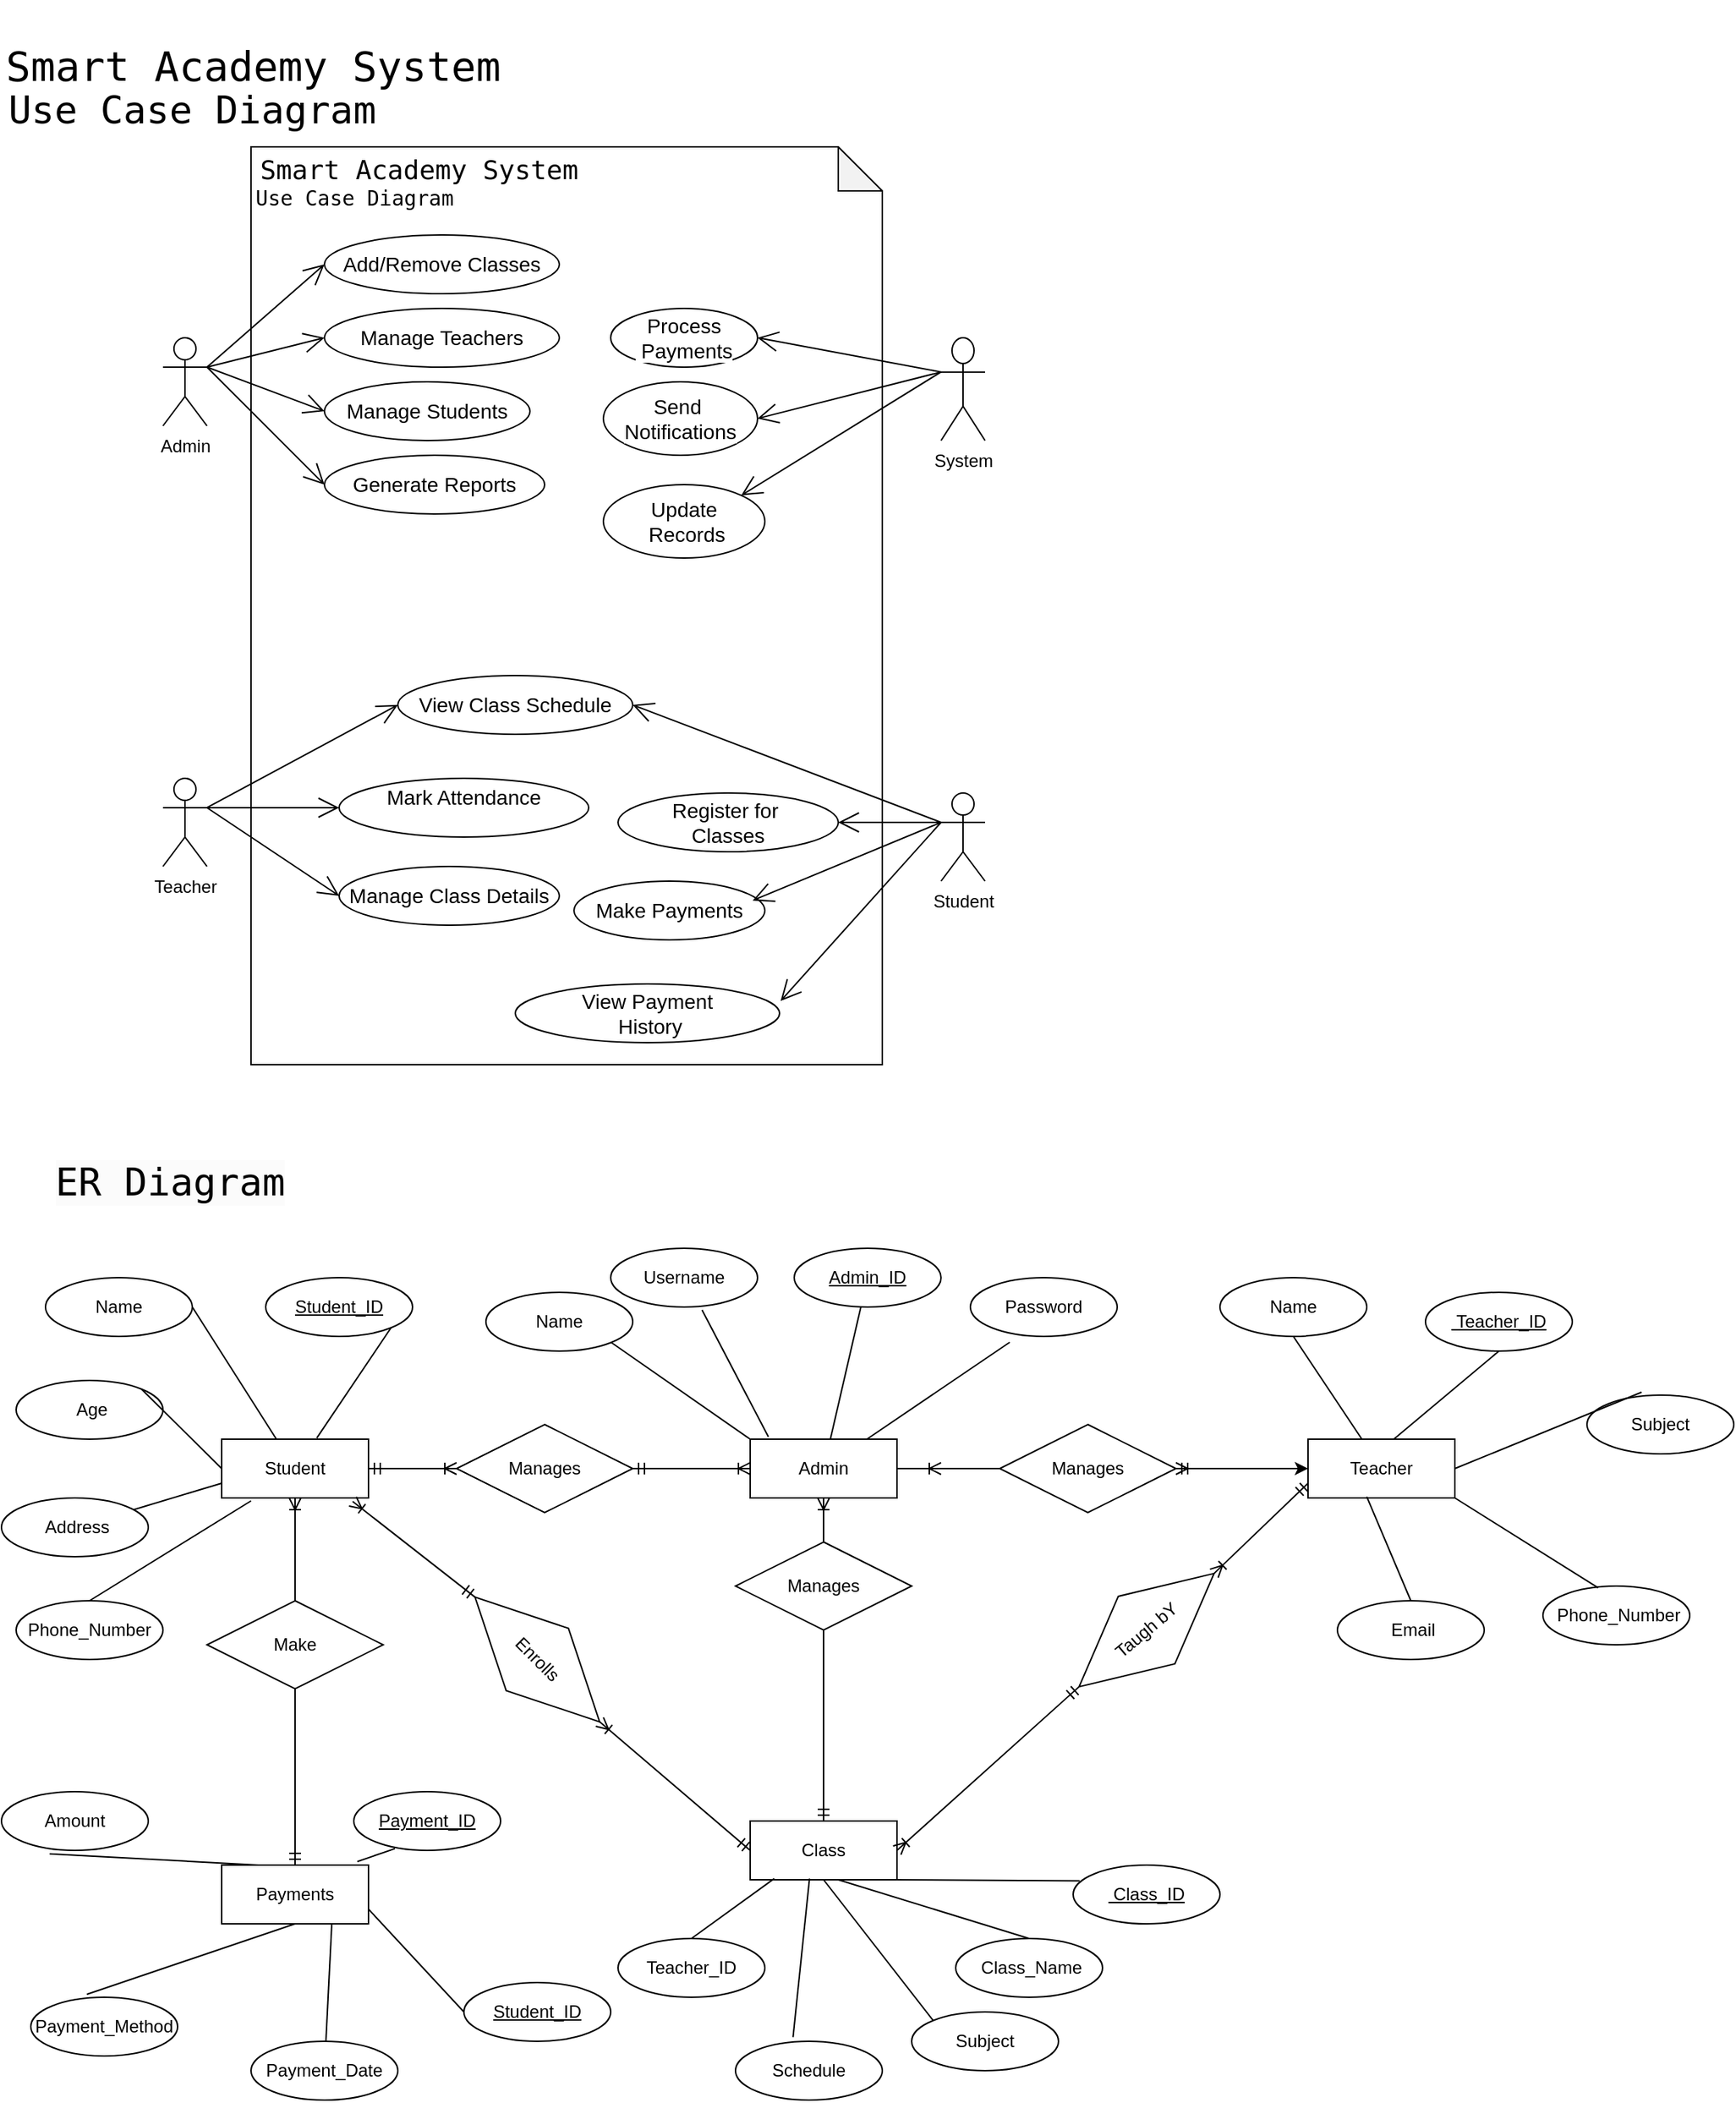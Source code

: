 <mxfile version="24.6.4" type="device">
  <diagram name="Page-1" id="URxrtWIPA9O_A49K44DJ">
    <mxGraphModel dx="1615" dy="2068" grid="1" gridSize="10" guides="1" tooltips="1" connect="1" arrows="1" fold="1" page="1" pageScale="1" pageWidth="850" pageHeight="1100" math="0" shadow="0">
      <root>
        <mxCell id="0" />
        <mxCell id="1" parent="0" />
        <mxCell id="Rw3OwPzCOUPklT5W8J6p-1" value="" style="shape=note;whiteSpace=wrap;html=1;backgroundOutline=1;darkOpacity=0.05;" vertex="1" parent="1">
          <mxGeometry x="180" width="430" height="625" as="geometry" />
        </mxCell>
        <mxCell id="Rw3OwPzCOUPklT5W8J6p-2" value="Admin" style="shape=umlActor;verticalLabelPosition=bottom;verticalAlign=top;html=1;outlineConnect=0;" vertex="1" parent="1">
          <mxGeometry x="120" y="130" width="30" height="60" as="geometry" />
        </mxCell>
        <mxCell id="Rw3OwPzCOUPklT5W8J6p-3" value="Teacher" style="shape=umlActor;verticalLabelPosition=bottom;verticalAlign=top;html=1;outlineConnect=0;" vertex="1" parent="1">
          <mxGeometry x="120" y="430" width="30" height="60" as="geometry" />
        </mxCell>
        <mxCell id="Rw3OwPzCOUPklT5W8J6p-4" value="System" style="shape=umlActor;verticalLabelPosition=bottom;verticalAlign=top;html=1;outlineConnect=0;" vertex="1" parent="1">
          <mxGeometry x="650" y="130" width="30" height="70" as="geometry" />
        </mxCell>
        <mxCell id="Rw3OwPzCOUPklT5W8J6p-5" value="Student" style="shape=umlActor;verticalLabelPosition=bottom;verticalAlign=top;html=1;outlineConnect=0;" vertex="1" parent="1">
          <mxGeometry x="650" y="440" width="30" height="60" as="geometry" />
        </mxCell>
        <mxCell id="Rw3OwPzCOUPklT5W8J6p-12" value="&lt;span style=&quot;font-family: sans-serif; font-size: 14px; text-align: start; text-wrap: nowrap; background-color: rgb(255, 255, 255);&quot;&gt;Add/Remove Classes&lt;/span&gt;" style="ellipse;whiteSpace=wrap;html=1;align=center;" vertex="1" parent="1">
          <mxGeometry x="230" y="60" width="160" height="40" as="geometry" />
        </mxCell>
        <mxCell id="Rw3OwPzCOUPklT5W8J6p-13" value="&lt;span style=&quot;font-family: sans-serif; font-size: 14px; text-align: start; text-wrap: nowrap; background-color: rgb(255, 255, 255);&quot;&gt;Manage Teachers&lt;/span&gt;" style="ellipse;whiteSpace=wrap;html=1;align=center;" vertex="1" parent="1">
          <mxGeometry x="230" y="110" width="160" height="40" as="geometry" />
        </mxCell>
        <mxCell id="Rw3OwPzCOUPklT5W8J6p-14" value="&lt;span style=&quot;font-family: sans-serif; font-size: 14px; text-align: start; text-wrap: nowrap; background-color: rgb(255, 255, 255);&quot;&gt;Manage Students&lt;/span&gt;" style="ellipse;whiteSpace=wrap;html=1;align=center;" vertex="1" parent="1">
          <mxGeometry x="230" y="160" width="140" height="40" as="geometry" />
        </mxCell>
        <mxCell id="Rw3OwPzCOUPklT5W8J6p-15" value="&lt;span style=&quot;font-family: sans-serif; font-size: 14px; text-align: start; text-wrap: nowrap; background-color: rgb(255, 255, 255);&quot;&gt;Generate Reports&lt;/span&gt;" style="ellipse;whiteSpace=wrap;html=1;align=center;" vertex="1" parent="1">
          <mxGeometry x="230" y="210" width="150" height="40" as="geometry" />
        </mxCell>
        <mxCell id="Rw3OwPzCOUPklT5W8J6p-16" value="&lt;span style=&quot;font-family: sans-serif; font-size: 14px; text-align: start; text-wrap: nowrap; background-color: rgb(255, 255, 255);&quot;&gt;View Class Schedule&lt;/span&gt;" style="ellipse;whiteSpace=wrap;html=1;align=center;" vertex="1" parent="1">
          <mxGeometry x="280" y="360" width="160" height="40" as="geometry" />
        </mxCell>
        <mxCell id="Rw3OwPzCOUPklT5W8J6p-17" value="&lt;span style=&quot;font-family: sans-serif; font-size: 14px; text-align: start; text-wrap: nowrap; background-color: rgb(255, 255, 255);&quot;&gt;Make Payments&lt;/span&gt;" style="ellipse;whiteSpace=wrap;html=1;align=center;" vertex="1" parent="1">
          <mxGeometry x="400" y="500" width="130" height="40" as="geometry" />
        </mxCell>
        <mxCell id="Rw3OwPzCOUPklT5W8J6p-19" value="&#xa;&lt;span style=&quot;color: rgb(0, 0, 0); font-family: sans-serif; font-size: 14px; font-style: normal; font-variant-ligatures: normal; font-variant-caps: normal; font-weight: 400; letter-spacing: normal; orphans: 2; text-align: start; text-indent: 0px; text-transform: none; widows: 2; word-spacing: 0px; -webkit-text-stroke-width: 0px; white-space: nowrap; background-color: rgb(255, 255, 255); text-decoration-thickness: initial; text-decoration-style: initial; text-decoration-color: initial; display: inline !important; float: none;&quot;&gt;Mark Attendance&lt;/span&gt;&#xa;&#xa;" style="ellipse;whiteSpace=wrap;html=1;align=center;" vertex="1" parent="1">
          <mxGeometry x="240" y="430" width="170" height="40" as="geometry" />
        </mxCell>
        <mxCell id="Rw3OwPzCOUPklT5W8J6p-20" value="&lt;br&gt;&lt;span style=&quot;color: rgb(0, 0, 0); font-family: sans-serif; font-size: 14px; font-style: normal; font-variant-ligatures: normal; font-variant-caps: normal; font-weight: 400; letter-spacing: normal; orphans: 2; text-align: start; text-indent: 0px; text-transform: none; widows: 2; word-spacing: 0px; -webkit-text-stroke-width: 0px; white-space: nowrap; background-color: rgb(255, 255, 255); text-decoration-thickness: initial; text-decoration-style: initial; text-decoration-color: initial; display: inline !important; float: none;&quot;&gt;Register for&amp;nbsp;&lt;/span&gt;&lt;div&gt;&lt;span style=&quot;color: rgb(0, 0, 0); font-family: sans-serif; font-size: 14px; font-style: normal; font-variant-ligatures: normal; font-variant-caps: normal; font-weight: 400; letter-spacing: normal; orphans: 2; text-align: start; text-indent: 0px; text-transform: none; widows: 2; word-spacing: 0px; -webkit-text-stroke-width: 0px; white-space: nowrap; background-color: rgb(255, 255, 255); text-decoration-thickness: initial; text-decoration-style: initial; text-decoration-color: initial; display: inline !important; float: none;&quot;&gt;Classes&lt;/span&gt;&lt;br&gt;&lt;br&gt;&lt;/div&gt;" style="ellipse;whiteSpace=wrap;html=1;align=center;" vertex="1" parent="1">
          <mxGeometry x="430" y="440" width="150" height="40" as="geometry" />
        </mxCell>
        <mxCell id="Rw3OwPzCOUPklT5W8J6p-21" value="&lt;span style=&quot;font-family: sans-serif; font-size: 14px; text-align: start; text-wrap: nowrap; background-color: rgb(255, 255, 255);&quot;&gt;View Payment&lt;/span&gt;&lt;div&gt;&lt;span style=&quot;font-family: sans-serif; font-size: 14px; text-align: start; text-wrap: nowrap; background-color: rgb(255, 255, 255);&quot;&gt;&amp;nbsp;History&lt;/span&gt;&lt;/div&gt;" style="ellipse;whiteSpace=wrap;html=1;align=center;" vertex="1" parent="1">
          <mxGeometry x="360" y="570" width="180" height="40" as="geometry" />
        </mxCell>
        <mxCell id="Rw3OwPzCOUPklT5W8J6p-22" value="&lt;span style=&quot;font-family: sans-serif; font-size: 14px; text-align: start; text-wrap: nowrap; background-color: rgb(255, 255, 255);&quot;&gt;Process&lt;/span&gt;&lt;div&gt;&lt;span style=&quot;font-family: sans-serif; font-size: 14px; text-align: start; text-wrap: nowrap; background-color: rgb(255, 255, 255);&quot;&gt;&amp;nbsp;Payments&lt;/span&gt;&lt;/div&gt;" style="ellipse;whiteSpace=wrap;html=1;align=center;" vertex="1" parent="1">
          <mxGeometry x="425" y="110" width="100" height="40" as="geometry" />
        </mxCell>
        <mxCell id="Rw3OwPzCOUPklT5W8J6p-23" value="&lt;span style=&quot;font-family: sans-serif; font-size: 14px; text-align: start; text-wrap: nowrap; background-color: rgb(255, 255, 255);&quot;&gt;Send&amp;nbsp;&lt;/span&gt;&lt;div&gt;&lt;span style=&quot;font-family: sans-serif; font-size: 14px; text-align: start; text-wrap: nowrap; background-color: rgb(255, 255, 255);&quot;&gt;Notifications&lt;/span&gt;&lt;/div&gt;" style="ellipse;whiteSpace=wrap;html=1;align=center;" vertex="1" parent="1">
          <mxGeometry x="420" y="160" width="105" height="50" as="geometry" />
        </mxCell>
        <mxCell id="Rw3OwPzCOUPklT5W8J6p-24" value="&lt;span style=&quot;font-family: sans-serif; font-size: 14px; text-align: start; text-wrap: nowrap; background-color: rgb(255, 255, 255);&quot;&gt;Update&lt;/span&gt;&lt;div&gt;&lt;span style=&quot;font-family: sans-serif; font-size: 14px; text-align: start; text-wrap: nowrap; background-color: rgb(255, 255, 255);&quot;&gt;&amp;nbsp;Records&lt;/span&gt;&lt;/div&gt;" style="ellipse;whiteSpace=wrap;html=1;align=center;" vertex="1" parent="1">
          <mxGeometry x="420" y="230" width="110" height="50" as="geometry" />
        </mxCell>
        <mxCell id="Rw3OwPzCOUPklT5W8J6p-26" value="" style="endArrow=open;endFill=1;endSize=12;html=1;rounded=0;exitX=1;exitY=0.333;exitDx=0;exitDy=0;exitPerimeter=0;entryX=0;entryY=0.5;entryDx=0;entryDy=0;" edge="1" parent="1" source="Rw3OwPzCOUPklT5W8J6p-3" target="Rw3OwPzCOUPklT5W8J6p-16">
          <mxGeometry width="160" relative="1" as="geometry">
            <mxPoint x="340" y="330" as="sourcePoint" />
            <mxPoint x="500" y="330" as="targetPoint" />
          </mxGeometry>
        </mxCell>
        <mxCell id="Rw3OwPzCOUPklT5W8J6p-27" value="" style="endArrow=open;endFill=1;endSize=12;html=1;rounded=0;entryX=0;entryY=0.5;entryDx=0;entryDy=0;" edge="1" parent="1" target="Rw3OwPzCOUPklT5W8J6p-19">
          <mxGeometry width="160" relative="1" as="geometry">
            <mxPoint x="150" y="450" as="sourcePoint" />
            <mxPoint x="500" y="330" as="targetPoint" />
          </mxGeometry>
        </mxCell>
        <mxCell id="Rw3OwPzCOUPklT5W8J6p-28" value="" style="endArrow=open;endFill=1;endSize=12;html=1;rounded=0;entryX=0;entryY=0.5;entryDx=0;entryDy=0;" edge="1" parent="1" target="Rw3OwPzCOUPklT5W8J6p-41">
          <mxGeometry width="160" relative="1" as="geometry">
            <mxPoint x="150" y="450" as="sourcePoint" />
            <mxPoint x="252.772" y="488.982" as="targetPoint" />
          </mxGeometry>
        </mxCell>
        <mxCell id="Rw3OwPzCOUPklT5W8J6p-29" value="" style="endArrow=open;endFill=1;endSize=12;html=1;rounded=0;exitX=0;exitY=0.333;exitDx=0;exitDy=0;exitPerimeter=0;entryX=1;entryY=0.5;entryDx=0;entryDy=0;" edge="1" parent="1" source="Rw3OwPzCOUPklT5W8J6p-5" target="Rw3OwPzCOUPklT5W8J6p-16">
          <mxGeometry width="160" relative="1" as="geometry">
            <mxPoint x="340" y="330" as="sourcePoint" />
            <mxPoint x="500" y="330" as="targetPoint" />
          </mxGeometry>
        </mxCell>
        <mxCell id="Rw3OwPzCOUPklT5W8J6p-30" value="" style="endArrow=open;endFill=1;endSize=12;html=1;rounded=0;exitX=0;exitY=0.333;exitDx=0;exitDy=0;exitPerimeter=0;entryX=1;entryY=0.5;entryDx=0;entryDy=0;" edge="1" parent="1" source="Rw3OwPzCOUPklT5W8J6p-5" target="Rw3OwPzCOUPklT5W8J6p-20">
          <mxGeometry width="160" relative="1" as="geometry">
            <mxPoint x="340" y="330" as="sourcePoint" />
            <mxPoint x="500" y="330" as="targetPoint" />
          </mxGeometry>
        </mxCell>
        <mxCell id="Rw3OwPzCOUPklT5W8J6p-32" value="" style="endArrow=open;endFill=1;endSize=12;html=1;rounded=0;entryX=1.004;entryY=0.29;entryDx=0;entryDy=0;entryPerimeter=0;" edge="1" parent="1" target="Rw3OwPzCOUPklT5W8J6p-21">
          <mxGeometry width="160" relative="1" as="geometry">
            <mxPoint x="650" y="460" as="sourcePoint" />
            <mxPoint x="500" y="330" as="targetPoint" />
          </mxGeometry>
        </mxCell>
        <mxCell id="Rw3OwPzCOUPklT5W8J6p-33" value="" style="endArrow=open;endFill=1;endSize=12;html=1;rounded=0;entryX=0.936;entryY=0.33;entryDx=0;entryDy=0;entryPerimeter=0;" edge="1" parent="1" target="Rw3OwPzCOUPklT5W8J6p-17">
          <mxGeometry width="160" relative="1" as="geometry">
            <mxPoint x="650" y="460" as="sourcePoint" />
            <mxPoint x="500" y="330" as="targetPoint" />
          </mxGeometry>
        </mxCell>
        <mxCell id="Rw3OwPzCOUPklT5W8J6p-34" value="" style="endArrow=open;endFill=1;endSize=12;html=1;rounded=0;exitX=0;exitY=0.333;exitDx=0;exitDy=0;exitPerimeter=0;entryX=1;entryY=0.5;entryDx=0;entryDy=0;" edge="1" parent="1" source="Rw3OwPzCOUPklT5W8J6p-4" target="Rw3OwPzCOUPklT5W8J6p-22">
          <mxGeometry width="160" relative="1" as="geometry">
            <mxPoint x="340" y="330" as="sourcePoint" />
            <mxPoint x="500" y="330" as="targetPoint" />
          </mxGeometry>
        </mxCell>
        <mxCell id="Rw3OwPzCOUPklT5W8J6p-35" value="" style="endArrow=open;endFill=1;endSize=12;html=1;rounded=0;entryX=1;entryY=0.5;entryDx=0;entryDy=0;exitX=0;exitY=0.333;exitDx=0;exitDy=0;exitPerimeter=0;" edge="1" parent="1" source="Rw3OwPzCOUPklT5W8J6p-4" target="Rw3OwPzCOUPklT5W8J6p-23">
          <mxGeometry width="160" relative="1" as="geometry">
            <mxPoint x="640" y="160" as="sourcePoint" />
            <mxPoint x="535" y="140" as="targetPoint" />
          </mxGeometry>
        </mxCell>
        <mxCell id="Rw3OwPzCOUPklT5W8J6p-36" value="" style="endArrow=open;endFill=1;endSize=12;html=1;rounded=0;entryX=1;entryY=0;entryDx=0;entryDy=0;exitX=0;exitY=0.333;exitDx=0;exitDy=0;exitPerimeter=0;" edge="1" parent="1" source="Rw3OwPzCOUPklT5W8J6p-4" target="Rw3OwPzCOUPklT5W8J6p-24">
          <mxGeometry width="160" relative="1" as="geometry">
            <mxPoint x="650" y="150" as="sourcePoint" />
            <mxPoint x="545" y="150" as="targetPoint" />
          </mxGeometry>
        </mxCell>
        <mxCell id="Rw3OwPzCOUPklT5W8J6p-37" value="" style="endArrow=open;endFill=1;endSize=12;html=1;rounded=0;entryX=0;entryY=0.5;entryDx=0;entryDy=0;exitX=1;exitY=0.333;exitDx=0;exitDy=0;exitPerimeter=0;" edge="1" parent="1" source="Rw3OwPzCOUPklT5W8J6p-2" target="Rw3OwPzCOUPklT5W8J6p-12">
          <mxGeometry width="160" relative="1" as="geometry">
            <mxPoint x="340" y="330" as="sourcePoint" />
            <mxPoint x="500" y="330" as="targetPoint" />
          </mxGeometry>
        </mxCell>
        <mxCell id="Rw3OwPzCOUPklT5W8J6p-38" value="" style="endArrow=open;endFill=1;endSize=12;html=1;rounded=0;exitX=1;exitY=0.333;exitDx=0;exitDy=0;exitPerimeter=0;entryX=0;entryY=0.5;entryDx=0;entryDy=0;" edge="1" parent="1" source="Rw3OwPzCOUPklT5W8J6p-2" target="Rw3OwPzCOUPklT5W8J6p-13">
          <mxGeometry width="160" relative="1" as="geometry">
            <mxPoint x="340" y="330" as="sourcePoint" />
            <mxPoint x="500" y="330" as="targetPoint" />
          </mxGeometry>
        </mxCell>
        <mxCell id="Rw3OwPzCOUPklT5W8J6p-39" value="" style="endArrow=open;endFill=1;endSize=12;html=1;rounded=0;exitX=1;exitY=0.333;exitDx=0;exitDy=0;exitPerimeter=0;entryX=0;entryY=0.5;entryDx=0;entryDy=0;" edge="1" parent="1" source="Rw3OwPzCOUPklT5W8J6p-2" target="Rw3OwPzCOUPklT5W8J6p-14">
          <mxGeometry width="160" relative="1" as="geometry">
            <mxPoint x="340" y="330" as="sourcePoint" />
            <mxPoint x="500" y="330" as="targetPoint" />
          </mxGeometry>
        </mxCell>
        <mxCell id="Rw3OwPzCOUPklT5W8J6p-40" value="" style="endArrow=open;endFill=1;endSize=12;html=1;rounded=0;entryX=0;entryY=0.5;entryDx=0;entryDy=0;" edge="1" parent="1" target="Rw3OwPzCOUPklT5W8J6p-15">
          <mxGeometry width="160" relative="1" as="geometry">
            <mxPoint x="150" y="150" as="sourcePoint" />
            <mxPoint x="500" y="330" as="targetPoint" />
          </mxGeometry>
        </mxCell>
        <mxCell id="Rw3OwPzCOUPklT5W8J6p-41" value="&lt;span style=&quot;font-family: sans-serif; font-size: 14px; text-align: start; text-wrap: nowrap; background-color: rgb(255, 255, 255);&quot;&gt;Manage Class Details&lt;/span&gt;" style="ellipse;whiteSpace=wrap;html=1;align=center;" vertex="1" parent="1">
          <mxGeometry x="240" y="490" width="150" height="40" as="geometry" />
        </mxCell>
        <mxCell id="Rw3OwPzCOUPklT5W8J6p-42" value="&lt;pre style=&quot;text-align: justify;&quot;&gt;&lt;font style=&quot;font-size: 14px;&quot;&gt;Use Case Diagram&lt;/font&gt;&lt;/pre&gt;" style="text;html=1;align=right;verticalAlign=middle;whiteSpace=wrap;rounded=0;" vertex="1" parent="1">
          <mxGeometry x="260" y="20" width="60" height="30" as="geometry" />
        </mxCell>
        <mxCell id="Rw3OwPzCOUPklT5W8J6p-43" value="&lt;pre style=&quot;font-size: 18px;&quot;&gt;Smart Academy System &lt;/pre&gt;" style="text;html=1;align=center;verticalAlign=middle;whiteSpace=wrap;rounded=0;" vertex="1" parent="1">
          <mxGeometry x="270" width="60" height="30" as="geometry" />
        </mxCell>
        <mxCell id="Rw3OwPzCOUPklT5W8J6p-46" value="&lt;pre style=&quot;font-size: 28px;&quot;&gt;Smart Academy System &lt;/pre&gt;" style="text;html=1;align=center;verticalAlign=middle;whiteSpace=wrap;rounded=0;" vertex="1" parent="1">
          <mxGeometry x="160" y="-70" width="60" height="30" as="geometry" />
        </mxCell>
        <mxCell id="Rw3OwPzCOUPklT5W8J6p-47" value="&lt;pre style=&quot;text-align: justify;&quot;&gt;&lt;font style=&quot;font-size: 26px;&quot;&gt;Use Case Diagram&lt;/font&gt;&lt;/pre&gt;" style="text;html=1;align=center;verticalAlign=middle;whiteSpace=wrap;rounded=0;" vertex="1" parent="1">
          <mxGeometry x="10" y="-40" width="260" height="30" as="geometry" />
        </mxCell>
        <mxCell id="Rw3OwPzCOUPklT5W8J6p-48" value="&lt;br&gt;&lt;pre style=&quot;forced-color-adjust: none; color: rgb(0, 0, 0); font-size: 12px; font-style: normal; font-variant-ligatures: normal; font-variant-caps: normal; font-weight: 400; letter-spacing: normal; orphans: 2; text-indent: 0px; text-transform: none; widows: 2; word-spacing: 0px; -webkit-text-stroke-width: 0px; background-color: rgb(251, 251, 251); text-decoration-thickness: initial; text-decoration-style: initial; text-decoration-color: initial; text-align: justify;&quot;&gt;&lt;font style=&quot;forced-color-adjust: none; font-size: 26px;&quot;&gt;ER Diagram&lt;/font&gt;&lt;/pre&gt;&lt;div&gt;&lt;br/&gt;&lt;/div&gt;" style="text;html=1;align=center;verticalAlign=middle;whiteSpace=wrap;rounded=0;" vertex="1" parent="1">
          <mxGeometry x="10" y="690" width="230" height="30" as="geometry" />
        </mxCell>
        <mxCell id="Rw3OwPzCOUPklT5W8J6p-50" value="&lt;span style=&quot;text-wrap: nowrap;&quot;&gt;Admin&lt;/span&gt;" style="whiteSpace=wrap;html=1;align=center;" vertex="1" parent="1">
          <mxGeometry x="520" y="880" width="100" height="40" as="geometry" />
        </mxCell>
        <mxCell id="Rw3OwPzCOUPklT5W8J6p-51" value="&lt;span style=&quot;text-wrap: nowrap;&quot;&gt;Student&lt;/span&gt;" style="whiteSpace=wrap;html=1;align=center;" vertex="1" parent="1">
          <mxGeometry x="160" y="880" width="100" height="40" as="geometry" />
        </mxCell>
        <mxCell id="Rw3OwPzCOUPklT5W8J6p-52" value="&lt;span style=&quot;text-wrap: nowrap;&quot;&gt;Teacher&lt;/span&gt;" style="whiteSpace=wrap;html=1;align=center;" vertex="1" parent="1">
          <mxGeometry x="900" y="880" width="100" height="40" as="geometry" />
        </mxCell>
        <mxCell id="Rw3OwPzCOUPklT5W8J6p-53" value="Class" style="whiteSpace=wrap;html=1;align=center;" vertex="1" parent="1">
          <mxGeometry x="520" y="1140" width="100" height="40" as="geometry" />
        </mxCell>
        <mxCell id="Rw3OwPzCOUPklT5W8J6p-57" value="&lt;span style=&quot;text-wrap: nowrap;&quot;&gt;Payments&lt;/span&gt;" style="whiteSpace=wrap;html=1;align=center;" vertex="1" parent="1">
          <mxGeometry x="160" y="1170" width="100" height="40" as="geometry" />
        </mxCell>
        <mxCell id="Rw3OwPzCOUPklT5W8J6p-58" value="&amp;nbsp;Teacher_ID" style="ellipse;whiteSpace=wrap;html=1;align=center;fontStyle=4;" vertex="1" parent="1">
          <mxGeometry x="980" y="780" width="100" height="40" as="geometry" />
        </mxCell>
        <mxCell id="Rw3OwPzCOUPklT5W8J6p-59" value="Name" style="ellipse;whiteSpace=wrap;html=1;align=center;" vertex="1" parent="1">
          <mxGeometry x="840" y="770" width="100" height="40" as="geometry" />
        </mxCell>
        <mxCell id="Rw3OwPzCOUPklT5W8J6p-61" value="&amp;nbsp;Phone_Number" style="ellipse;whiteSpace=wrap;html=1;align=center;" vertex="1" parent="1">
          <mxGeometry x="1060" y="980" width="100" height="40" as="geometry" />
        </mxCell>
        <mxCell id="Rw3OwPzCOUPklT5W8J6p-62" value="&amp;nbsp;Email" style="ellipse;whiteSpace=wrap;html=1;align=center;" vertex="1" parent="1">
          <mxGeometry x="920" y="990" width="100" height="40" as="geometry" />
        </mxCell>
        <mxCell id="Rw3OwPzCOUPklT5W8J6p-63" value="Subject" style="ellipse;whiteSpace=wrap;html=1;align=center;" vertex="1" parent="1">
          <mxGeometry x="1090" y="850" width="100" height="40" as="geometry" />
        </mxCell>
        <mxCell id="Rw3OwPzCOUPklT5W8J6p-64" value="Student_ID" style="ellipse;whiteSpace=wrap;html=1;align=center;fontStyle=4;" vertex="1" parent="1">
          <mxGeometry x="190" y="770" width="100" height="40" as="geometry" />
        </mxCell>
        <mxCell id="Rw3OwPzCOUPklT5W8J6p-65" value="Name" style="ellipse;whiteSpace=wrap;html=1;align=center;" vertex="1" parent="1">
          <mxGeometry x="40" y="770" width="100" height="40" as="geometry" />
        </mxCell>
        <mxCell id="Rw3OwPzCOUPklT5W8J6p-66" value="&amp;nbsp;Age" style="ellipse;whiteSpace=wrap;html=1;align=center;" vertex="1" parent="1">
          <mxGeometry x="20" y="840" width="100" height="40" as="geometry" />
        </mxCell>
        <mxCell id="Rw3OwPzCOUPklT5W8J6p-67" value="&amp;nbsp;Address" style="ellipse;whiteSpace=wrap;html=1;align=center;" vertex="1" parent="1">
          <mxGeometry x="10" y="920" width="100" height="40" as="geometry" />
        </mxCell>
        <mxCell id="Rw3OwPzCOUPklT5W8J6p-68" value="Phone_Number" style="ellipse;whiteSpace=wrap;html=1;align=center;" vertex="1" parent="1">
          <mxGeometry x="20" y="990" width="100" height="40" as="geometry" />
        </mxCell>
        <mxCell id="Rw3OwPzCOUPklT5W8J6p-69" value="Admin_ID" style="ellipse;whiteSpace=wrap;html=1;align=center;fontStyle=4;" vertex="1" parent="1">
          <mxGeometry x="550" y="750" width="100" height="40" as="geometry" />
        </mxCell>
        <mxCell id="Rw3OwPzCOUPklT5W8J6p-70" value="Name" style="ellipse;whiteSpace=wrap;html=1;align=center;" vertex="1" parent="1">
          <mxGeometry x="340" y="780" width="100" height="40" as="geometry" />
        </mxCell>
        <mxCell id="Rw3OwPzCOUPklT5W8J6p-71" value="Password" style="ellipse;whiteSpace=wrap;html=1;align=center;" vertex="1" parent="1">
          <mxGeometry x="670" y="770" width="100" height="40" as="geometry" />
        </mxCell>
        <mxCell id="Rw3OwPzCOUPklT5W8J6p-72" value="Username" style="ellipse;whiteSpace=wrap;html=1;align=center;" vertex="1" parent="1">
          <mxGeometry x="425" y="750" width="100" height="40" as="geometry" />
        </mxCell>
        <mxCell id="Rw3OwPzCOUPklT5W8J6p-73" value="Student_ID" style="ellipse;whiteSpace=wrap;html=1;align=center;fontStyle=4;" vertex="1" parent="1">
          <mxGeometry x="325" y="1250" width="100" height="40" as="geometry" />
        </mxCell>
        <mxCell id="Rw3OwPzCOUPklT5W8J6p-74" value="Payment_ID" style="ellipse;whiteSpace=wrap;html=1;align=center;fontStyle=4;" vertex="1" parent="1">
          <mxGeometry x="250" y="1120" width="100" height="40" as="geometry" />
        </mxCell>
        <mxCell id="Rw3OwPzCOUPklT5W8J6p-75" value="Payment_Date" style="ellipse;whiteSpace=wrap;html=1;align=center;" vertex="1" parent="1">
          <mxGeometry x="180" y="1290" width="100" height="40" as="geometry" />
        </mxCell>
        <mxCell id="Rw3OwPzCOUPklT5W8J6p-76" value="Amount" style="ellipse;whiteSpace=wrap;html=1;align=center;" vertex="1" parent="1">
          <mxGeometry x="10" y="1120" width="100" height="40" as="geometry" />
        </mxCell>
        <mxCell id="Rw3OwPzCOUPklT5W8J6p-77" value="Payment_Method" style="ellipse;whiteSpace=wrap;html=1;align=center;" vertex="1" parent="1">
          <mxGeometry x="30" y="1260" width="100" height="40" as="geometry" />
        </mxCell>
        <mxCell id="Rw3OwPzCOUPklT5W8J6p-78" value="&amp;nbsp;Class_ID" style="ellipse;whiteSpace=wrap;html=1;align=center;fontStyle=4;" vertex="1" parent="1">
          <mxGeometry x="740" y="1170" width="100" height="40" as="geometry" />
        </mxCell>
        <mxCell id="Rw3OwPzCOUPklT5W8J6p-79" value="Subject" style="ellipse;whiteSpace=wrap;html=1;align=center;" vertex="1" parent="1">
          <mxGeometry x="630" y="1270" width="100" height="40" as="geometry" />
        </mxCell>
        <mxCell id="Rw3OwPzCOUPklT5W8J6p-80" value="&amp;nbsp;&amp;nbsp;Class_Name&amp;nbsp;" style="ellipse;whiteSpace=wrap;html=1;align=center;" vertex="1" parent="1">
          <mxGeometry x="660" y="1220" width="100" height="40" as="geometry" />
        </mxCell>
        <mxCell id="Rw3OwPzCOUPklT5W8J6p-81" value="Schedule" style="ellipse;whiteSpace=wrap;html=1;align=center;" vertex="1" parent="1">
          <mxGeometry x="510" y="1290" width="100" height="40" as="geometry" />
        </mxCell>
        <mxCell id="Rw3OwPzCOUPklT5W8J6p-82" value="Teacher_ID" style="ellipse;whiteSpace=wrap;html=1;align=center;" vertex="1" parent="1">
          <mxGeometry x="430" y="1220" width="100" height="40" as="geometry" />
        </mxCell>
        <mxCell id="Rw3OwPzCOUPklT5W8J6p-83" value="" style="endArrow=none;html=1;rounded=0;" edge="1" parent="1" source="Rw3OwPzCOUPklT5W8J6p-50" target="Rw3OwPzCOUPklT5W8J6p-69">
          <mxGeometry relative="1" as="geometry">
            <mxPoint x="340" y="760" as="sourcePoint" />
            <mxPoint x="500" y="760" as="targetPoint" />
          </mxGeometry>
        </mxCell>
        <mxCell id="Rw3OwPzCOUPklT5W8J6p-85" value="" style="endArrow=none;html=1;rounded=0;entryX=0;entryY=0;entryDx=0;entryDy=0;exitX=1;exitY=1;exitDx=0;exitDy=0;" edge="1" parent="1" source="Rw3OwPzCOUPklT5W8J6p-70" target="Rw3OwPzCOUPklT5W8J6p-50">
          <mxGeometry relative="1" as="geometry">
            <mxPoint x="110" y="820" as="sourcePoint" />
            <mxPoint x="110" y="770" as="targetPoint" />
          </mxGeometry>
        </mxCell>
        <mxCell id="Rw3OwPzCOUPklT5W8J6p-86" value="" style="endArrow=none;html=1;rounded=0;exitX=0.268;exitY=1.1;exitDx=0;exitDy=0;exitPerimeter=0;" edge="1" parent="1" source="Rw3OwPzCOUPklT5W8J6p-71" target="Rw3OwPzCOUPklT5W8J6p-50">
          <mxGeometry relative="1" as="geometry">
            <mxPoint x="340" y="760" as="sourcePoint" />
            <mxPoint x="500" y="760" as="targetPoint" />
          </mxGeometry>
        </mxCell>
        <mxCell id="Rw3OwPzCOUPklT5W8J6p-87" value="" style="endArrow=none;html=1;rounded=0;entryX=0.124;entryY=-0.04;entryDx=0;entryDy=0;exitX=0.622;exitY=1.05;exitDx=0;exitDy=0;exitPerimeter=0;entryPerimeter=0;" edge="1" parent="1" source="Rw3OwPzCOUPklT5W8J6p-72" target="Rw3OwPzCOUPklT5W8J6p-50">
          <mxGeometry relative="1" as="geometry">
            <mxPoint x="30" y="890" as="sourcePoint" />
            <mxPoint x="30" y="840" as="targetPoint" />
          </mxGeometry>
        </mxCell>
        <mxCell id="Rw3OwPzCOUPklT5W8J6p-88" value="" style="endArrow=none;html=1;rounded=0;exitX=0.648;exitY=-0.02;exitDx=0;exitDy=0;exitPerimeter=0;entryX=1;entryY=1;entryDx=0;entryDy=0;" edge="1" parent="1" source="Rw3OwPzCOUPklT5W8J6p-51" target="Rw3OwPzCOUPklT5W8J6p-64">
          <mxGeometry relative="1" as="geometry">
            <mxPoint x="330" y="810" as="sourcePoint" />
            <mxPoint x="330" y="760" as="targetPoint" />
          </mxGeometry>
        </mxCell>
        <mxCell id="Rw3OwPzCOUPklT5W8J6p-89" value="" style="endArrow=none;html=1;rounded=0;exitX=0.5;exitY=0;exitDx=0;exitDy=0;" edge="1" parent="1" source="Rw3OwPzCOUPklT5W8J6p-68">
          <mxGeometry relative="1" as="geometry">
            <mxPoint x="540" y="770" as="sourcePoint" />
            <mxPoint x="180" y="922" as="targetPoint" />
          </mxGeometry>
        </mxCell>
        <mxCell id="Rw3OwPzCOUPklT5W8J6p-90" value="" style="endArrow=none;html=1;rounded=0;entryX=1;entryY=0.5;entryDx=0;entryDy=0;" edge="1" parent="1" source="Rw3OwPzCOUPklT5W8J6p-51" target="Rw3OwPzCOUPklT5W8J6p-65">
          <mxGeometry relative="1" as="geometry">
            <mxPoint x="530" y="900" as="sourcePoint" />
            <mxPoint x="530" y="850" as="targetPoint" />
          </mxGeometry>
        </mxCell>
        <mxCell id="Rw3OwPzCOUPklT5W8J6p-91" value="" style="endArrow=none;html=1;rounded=0;entryX=0;entryY=0.75;entryDx=0;entryDy=0;" edge="1" parent="1" source="Rw3OwPzCOUPklT5W8J6p-67" target="Rw3OwPzCOUPklT5W8J6p-51">
          <mxGeometry relative="1" as="geometry">
            <mxPoint x="510" y="900" as="sourcePoint" />
            <mxPoint x="510" y="850" as="targetPoint" />
          </mxGeometry>
        </mxCell>
        <mxCell id="Rw3OwPzCOUPklT5W8J6p-92" value="" style="endArrow=none;html=1;rounded=0;entryX=1;entryY=0;entryDx=0;entryDy=0;exitX=0;exitY=0.5;exitDx=0;exitDy=0;" edge="1" parent="1" source="Rw3OwPzCOUPklT5W8J6p-51" target="Rw3OwPzCOUPklT5W8J6p-66">
          <mxGeometry relative="1" as="geometry">
            <mxPoint x="520" y="930" as="sourcePoint" />
            <mxPoint x="520" y="880" as="targetPoint" />
          </mxGeometry>
        </mxCell>
        <mxCell id="Rw3OwPzCOUPklT5W8J6p-93" value="" style="endArrow=none;html=1;rounded=0;entryX=0.5;entryY=1;entryDx=0;entryDy=0;" edge="1" parent="1" source="Rw3OwPzCOUPklT5W8J6p-52" target="Rw3OwPzCOUPklT5W8J6p-59">
          <mxGeometry relative="1" as="geometry">
            <mxPoint x="660" y="860" as="sourcePoint" />
            <mxPoint x="660" y="810" as="targetPoint" />
          </mxGeometry>
        </mxCell>
        <mxCell id="Rw3OwPzCOUPklT5W8J6p-94" value="" style="endArrow=none;html=1;rounded=0;entryX=0.4;entryY=0.98;entryDx=0;entryDy=0;exitX=0.5;exitY=0;exitDx=0;exitDy=0;entryPerimeter=0;" edge="1" parent="1" source="Rw3OwPzCOUPklT5W8J6p-62" target="Rw3OwPzCOUPklT5W8J6p-52">
          <mxGeometry relative="1" as="geometry">
            <mxPoint x="860" y="1220" as="sourcePoint" />
            <mxPoint x="660" y="790" as="targetPoint" />
          </mxGeometry>
        </mxCell>
        <mxCell id="Rw3OwPzCOUPklT5W8J6p-95" value="" style="endArrow=none;html=1;rounded=0;exitX=0.376;exitY=0.03;exitDx=0;exitDy=0;exitPerimeter=0;entryX=1;entryY=1;entryDx=0;entryDy=0;" edge="1" parent="1" source="Rw3OwPzCOUPklT5W8J6p-61" target="Rw3OwPzCOUPklT5W8J6p-52">
          <mxGeometry relative="1" as="geometry">
            <mxPoint x="740" y="910" as="sourcePoint" />
            <mxPoint x="770" y="890" as="targetPoint" />
          </mxGeometry>
        </mxCell>
        <mxCell id="Rw3OwPzCOUPklT5W8J6p-96" value="" style="endArrow=none;html=1;rounded=0;exitX=0.372;exitY=-0.05;exitDx=0;exitDy=0;exitPerimeter=0;entryX=1;entryY=0.5;entryDx=0;entryDy=0;" edge="1" parent="1" source="Rw3OwPzCOUPklT5W8J6p-63" target="Rw3OwPzCOUPklT5W8J6p-52">
          <mxGeometry relative="1" as="geometry">
            <mxPoint x="870" y="810" as="sourcePoint" />
            <mxPoint x="870" y="760" as="targetPoint" />
          </mxGeometry>
        </mxCell>
        <mxCell id="Rw3OwPzCOUPklT5W8J6p-97" value="" style="endArrow=none;html=1;rounded=0;exitX=0.584;exitY=0;exitDx=0;exitDy=0;exitPerimeter=0;entryX=0.5;entryY=1;entryDx=0;entryDy=0;" edge="1" parent="1" source="Rw3OwPzCOUPklT5W8J6p-52" target="Rw3OwPzCOUPklT5W8J6p-58">
          <mxGeometry relative="1" as="geometry">
            <mxPoint x="880" y="810" as="sourcePoint" />
            <mxPoint x="880" y="760" as="targetPoint" />
          </mxGeometry>
        </mxCell>
        <mxCell id="Rw3OwPzCOUPklT5W8J6p-98" value="" style="endArrow=none;html=1;rounded=0;entryX=0.5;entryY=1;entryDx=0;entryDy=0;exitX=0;exitY=0;exitDx=0;exitDy=0;" edge="1" parent="1" source="Rw3OwPzCOUPklT5W8J6p-79" target="Rw3OwPzCOUPklT5W8J6p-53">
          <mxGeometry relative="1" as="geometry">
            <mxPoint x="640" y="1270" as="sourcePoint" />
            <mxPoint x="1070" y="800" as="targetPoint" />
          </mxGeometry>
        </mxCell>
        <mxCell id="Rw3OwPzCOUPklT5W8J6p-99" value="" style="endArrow=none;html=1;rounded=0;exitX=0.5;exitY=0;exitDx=0;exitDy=0;entryX=0.164;entryY=0.98;entryDx=0;entryDy=0;entryPerimeter=0;" edge="1" parent="1" source="Rw3OwPzCOUPklT5W8J6p-82" target="Rw3OwPzCOUPklT5W8J6p-53">
          <mxGeometry relative="1" as="geometry">
            <mxPoint x="840" y="850" as="sourcePoint" />
            <mxPoint x="1000" y="850" as="targetPoint" />
          </mxGeometry>
        </mxCell>
        <mxCell id="Rw3OwPzCOUPklT5W8J6p-100" value="" style="endArrow=none;html=1;rounded=0;exitX=1;exitY=1;exitDx=0;exitDy=0;entryX=0.044;entryY=0.27;entryDx=0;entryDy=0;entryPerimeter=0;" edge="1" parent="1" source="Rw3OwPzCOUPklT5W8J6p-53" target="Rw3OwPzCOUPklT5W8J6p-78">
          <mxGeometry relative="1" as="geometry">
            <mxPoint x="1040" y="809" as="sourcePoint" />
            <mxPoint x="730" y="1190" as="targetPoint" />
          </mxGeometry>
        </mxCell>
        <mxCell id="Rw3OwPzCOUPklT5W8J6p-101" value="" style="endArrow=none;html=1;rounded=0;exitX=0.392;exitY=-0.07;exitDx=0;exitDy=0;exitPerimeter=0;entryX=0.404;entryY=0.98;entryDx=0;entryDy=0;entryPerimeter=0;" edge="1" parent="1" source="Rw3OwPzCOUPklT5W8J6p-81" target="Rw3OwPzCOUPklT5W8J6p-53">
          <mxGeometry relative="1" as="geometry">
            <mxPoint x="1020" y="920" as="sourcePoint" />
            <mxPoint x="1180" y="920" as="targetPoint" />
          </mxGeometry>
        </mxCell>
        <mxCell id="Rw3OwPzCOUPklT5W8J6p-102" value="" style="endArrow=none;html=1;rounded=0;entryX=0.5;entryY=0;entryDx=0;entryDy=0;exitX=0.6;exitY=1;exitDx=0;exitDy=0;exitPerimeter=0;" edge="1" parent="1" source="Rw3OwPzCOUPklT5W8J6p-53" target="Rw3OwPzCOUPklT5W8J6p-80">
          <mxGeometry relative="1" as="geometry">
            <mxPoint x="1070" y="890" as="sourcePoint" />
            <mxPoint x="1230" y="890" as="targetPoint" />
          </mxGeometry>
        </mxCell>
        <mxCell id="Rw3OwPzCOUPklT5W8J6p-104" value="" style="endArrow=none;html=1;rounded=0;entryX=0.328;entryY=1.06;entryDx=0;entryDy=0;entryPerimeter=0;exitX=0.25;exitY=0;exitDx=0;exitDy=0;" edge="1" parent="1" source="Rw3OwPzCOUPklT5W8J6p-57" target="Rw3OwPzCOUPklT5W8J6p-76">
          <mxGeometry relative="1" as="geometry">
            <mxPoint x="1300" y="838" as="sourcePoint" />
            <mxPoint x="1230" y="850" as="targetPoint" />
          </mxGeometry>
        </mxCell>
        <mxCell id="Rw3OwPzCOUPklT5W8J6p-105" value="" style="endArrow=none;html=1;rounded=0;entryX=0.28;entryY=0.97;entryDx=0;entryDy=0;entryPerimeter=0;exitX=0.924;exitY=-0.06;exitDx=0;exitDy=0;exitPerimeter=0;" edge="1" parent="1" source="Rw3OwPzCOUPklT5W8J6p-57" target="Rw3OwPzCOUPklT5W8J6p-74">
          <mxGeometry relative="1" as="geometry">
            <mxPoint x="1190" y="820" as="sourcePoint" />
            <mxPoint x="1190" y="770" as="targetPoint" />
          </mxGeometry>
        </mxCell>
        <mxCell id="Rw3OwPzCOUPklT5W8J6p-106" value="" style="endArrow=none;html=1;rounded=0;entryX=0;entryY=0.5;entryDx=0;entryDy=0;exitX=1;exitY=0.75;exitDx=0;exitDy=0;" edge="1" parent="1" source="Rw3OwPzCOUPklT5W8J6p-57" target="Rw3OwPzCOUPklT5W8J6p-73">
          <mxGeometry relative="1" as="geometry">
            <mxPoint x="1170" y="850" as="sourcePoint" />
            <mxPoint x="1170" y="800" as="targetPoint" />
          </mxGeometry>
        </mxCell>
        <mxCell id="Rw3OwPzCOUPklT5W8J6p-107" value="" style="endArrow=none;html=1;rounded=0;exitX=0.75;exitY=1;exitDx=0;exitDy=0;" edge="1" parent="1" source="Rw3OwPzCOUPklT5W8J6p-57" target="Rw3OwPzCOUPklT5W8J6p-75">
          <mxGeometry relative="1" as="geometry">
            <mxPoint x="1290" y="920" as="sourcePoint" />
            <mxPoint x="1290" y="870" as="targetPoint" />
          </mxGeometry>
        </mxCell>
        <mxCell id="Rw3OwPzCOUPklT5W8J6p-108" value="" style="endArrow=none;html=1;rounded=0;exitX=0.382;exitY=-0.05;exitDx=0;exitDy=0;exitPerimeter=0;entryX=0.5;entryY=1;entryDx=0;entryDy=0;" edge="1" parent="1" source="Rw3OwPzCOUPklT5W8J6p-77" target="Rw3OwPzCOUPklT5W8J6p-57">
          <mxGeometry relative="1" as="geometry">
            <mxPoint x="1280" y="930" as="sourcePoint" />
            <mxPoint x="1280" y="880" as="targetPoint" />
          </mxGeometry>
        </mxCell>
        <mxCell id="Rw3OwPzCOUPklT5W8J6p-116" value="" style="edgeStyle=entityRelationEdgeStyle;fontSize=12;html=1;endArrow=ERoneToMany;startArrow=ERmandOne;rounded=0;exitX=1;exitY=0.5;exitDx=0;exitDy=0;entryX=0;entryY=0.5;entryDx=0;entryDy=0;" edge="1" parent="1" source="Rw3OwPzCOUPklT5W8J6p-119" target="Rw3OwPzCOUPklT5W8J6p-50">
          <mxGeometry width="100" height="100" relative="1" as="geometry">
            <mxPoint x="350" y="1010" as="sourcePoint" />
            <mxPoint x="450" y="910" as="targetPoint" />
          </mxGeometry>
        </mxCell>
        <mxCell id="Rw3OwPzCOUPklT5W8J6p-117" value="" style="edgeStyle=entityRelationEdgeStyle;fontSize=12;html=1;endArrow=ERoneToMany;startArrow=ERmandOne;rounded=0;" edge="1" parent="1" source="Rw3OwPzCOUPklT5W8J6p-120">
          <mxGeometry width="100" height="100" relative="1" as="geometry">
            <mxPoint x="810" y="900" as="sourcePoint" />
            <mxPoint x="650" y="900" as="targetPoint" />
            <Array as="points" />
          </mxGeometry>
        </mxCell>
        <mxCell id="Rw3OwPzCOUPklT5W8J6p-128" value="" style="fontSize=12;html=1;endArrow=ERoneToMany;startArrow=ERmandOne;rounded=0;entryX=0.5;entryY=1;entryDx=0;entryDy=0;exitX=0.5;exitY=0;exitDx=0;exitDy=0;" edge="1" parent="1" source="Rw3OwPzCOUPklT5W8J6p-53" target="Rw3OwPzCOUPklT5W8J6p-50">
          <mxGeometry width="100" height="100" relative="1" as="geometry">
            <mxPoint x="510" y="1040" as="sourcePoint" />
            <mxPoint x="490" y="950" as="targetPoint" />
          </mxGeometry>
        </mxCell>
        <mxCell id="Rw3OwPzCOUPklT5W8J6p-129" value="Manages" style="shape=rhombus;perimeter=rhombusPerimeter;whiteSpace=wrap;html=1;align=center;" vertex="1" parent="1">
          <mxGeometry x="510" y="950" width="120" height="60" as="geometry" />
        </mxCell>
        <mxCell id="Rw3OwPzCOUPklT5W8J6p-131" value="" style="edgeStyle=entityRelationEdgeStyle;fontSize=12;html=1;endArrow=ERoneToMany;startArrow=ERmandOne;rounded=0;entryX=1;entryY=0.5;entryDx=0;entryDy=0;" edge="1" parent="1" target="Rw3OwPzCOUPklT5W8J6p-120">
          <mxGeometry width="100" height="100" relative="1" as="geometry">
            <mxPoint x="810" y="900" as="sourcePoint" />
            <mxPoint x="580" y="899.5" as="targetPoint" />
            <Array as="points">
              <mxPoint x="780" y="879.5" />
              <mxPoint x="900" y="900" />
              <mxPoint x="870" y="900" />
              <mxPoint x="670" y="879.5" />
            </Array>
          </mxGeometry>
        </mxCell>
        <mxCell id="Rw3OwPzCOUPklT5W8J6p-136" value="" style="edgeStyle=orthogonalEdgeStyle;rounded=0;orthogonalLoop=1;jettySize=auto;html=1;" edge="1" parent="1" source="Rw3OwPzCOUPklT5W8J6p-120" target="Rw3OwPzCOUPklT5W8J6p-52">
          <mxGeometry relative="1" as="geometry" />
        </mxCell>
        <mxCell id="Rw3OwPzCOUPklT5W8J6p-120" value="Manages" style="shape=rhombus;perimeter=rhombusPerimeter;whiteSpace=wrap;html=1;align=center;" vertex="1" parent="1">
          <mxGeometry x="690" y="870" width="120" height="60" as="geometry" />
        </mxCell>
        <mxCell id="Rw3OwPzCOUPklT5W8J6p-132" value="" style="fontSize=12;html=1;endArrow=ERoneToMany;startArrow=ERmandOne;rounded=0;entryX=1;entryY=0.5;entryDx=0;entryDy=0;exitX=0;exitY=0.5;exitDx=0;exitDy=0;" edge="1" parent="1" source="Rw3OwPzCOUPklT5W8J6p-133" target="Rw3OwPzCOUPklT5W8J6p-53">
          <mxGeometry width="100" height="100" relative="1" as="geometry">
            <mxPoint x="840" y="920" as="sourcePoint" />
            <mxPoint x="980" y="1000" as="targetPoint" />
          </mxGeometry>
        </mxCell>
        <mxCell id="Rw3OwPzCOUPklT5W8J6p-134" value="" style="fontSize=12;html=1;endArrow=ERoneToMany;startArrow=ERmandOne;rounded=0;entryX=1;entryY=0.5;entryDx=0;entryDy=0;exitX=0;exitY=0.75;exitDx=0;exitDy=0;" edge="1" parent="1" source="Rw3OwPzCOUPklT5W8J6p-52" target="Rw3OwPzCOUPklT5W8J6p-133">
          <mxGeometry width="100" height="100" relative="1" as="geometry">
            <mxPoint x="840" y="920" as="sourcePoint" />
            <mxPoint x="560" y="1140" as="targetPoint" />
          </mxGeometry>
        </mxCell>
        <mxCell id="Rw3OwPzCOUPklT5W8J6p-133" value="Taugh bY" style="shape=rhombus;perimeter=rhombusPerimeter;whiteSpace=wrap;html=1;align=center;rotation=-40;" vertex="1" parent="1">
          <mxGeometry x="730" y="980" width="120" height="60" as="geometry" />
        </mxCell>
        <mxCell id="Rw3OwPzCOUPklT5W8J6p-137" style="edgeStyle=orthogonalEdgeStyle;rounded=0;orthogonalLoop=1;jettySize=auto;html=1;exitX=0.5;exitY=1;exitDx=0;exitDy=0;" edge="1" parent="1" source="Rw3OwPzCOUPklT5W8J6p-81" target="Rw3OwPzCOUPklT5W8J6p-81">
          <mxGeometry relative="1" as="geometry" />
        </mxCell>
        <mxCell id="Rw3OwPzCOUPklT5W8J6p-138" value="" style="edgeStyle=entityRelationEdgeStyle;fontSize=12;html=1;endArrow=ERoneToMany;startArrow=ERmandOne;rounded=0;exitX=1;exitY=0.5;exitDx=0;exitDy=0;entryX=0;entryY=0.5;entryDx=0;entryDy=0;" edge="1" parent="1" source="Rw3OwPzCOUPklT5W8J6p-51" target="Rw3OwPzCOUPklT5W8J6p-119">
          <mxGeometry width="100" height="100" relative="1" as="geometry">
            <mxPoint x="230" y="900" as="sourcePoint" />
            <mxPoint x="520" y="900" as="targetPoint" />
          </mxGeometry>
        </mxCell>
        <mxCell id="Rw3OwPzCOUPklT5W8J6p-119" value="Manages" style="shape=rhombus;perimeter=rhombusPerimeter;whiteSpace=wrap;html=1;align=center;" vertex="1" parent="1">
          <mxGeometry x="320" y="870" width="120" height="60" as="geometry" />
        </mxCell>
        <mxCell id="Rw3OwPzCOUPklT5W8J6p-139" value="" style="fontSize=12;html=1;endArrow=ERoneToMany;startArrow=ERmandOne;rounded=0;entryX=0.5;entryY=1;entryDx=0;entryDy=0;exitX=0.5;exitY=0;exitDx=0;exitDy=0;" edge="1" parent="1" source="Rw3OwPzCOUPklT5W8J6p-57" target="Rw3OwPzCOUPklT5W8J6p-51">
          <mxGeometry width="100" height="100" relative="1" as="geometry">
            <mxPoint x="300" y="1110" as="sourcePoint" />
            <mxPoint x="400" y="1010" as="targetPoint" />
          </mxGeometry>
        </mxCell>
        <mxCell id="Rw3OwPzCOUPklT5W8J6p-140" style="edgeStyle=orthogonalEdgeStyle;rounded=0;orthogonalLoop=1;jettySize=auto;html=1;exitX=0.5;exitY=1;exitDx=0;exitDy=0;" edge="1" parent="1" source="Rw3OwPzCOUPklT5W8J6p-68" target="Rw3OwPzCOUPklT5W8J6p-68">
          <mxGeometry relative="1" as="geometry" />
        </mxCell>
        <mxCell id="Rw3OwPzCOUPklT5W8J6p-141" value="Make" style="shape=rhombus;perimeter=rhombusPerimeter;whiteSpace=wrap;html=1;align=center;" vertex="1" parent="1">
          <mxGeometry x="150" y="990" width="120" height="60" as="geometry" />
        </mxCell>
        <mxCell id="Rw3OwPzCOUPklT5W8J6p-142" value="" style="fontSize=12;html=1;endArrow=ERoneToMany;startArrow=ERmandOne;rounded=0;entryX=0.892;entryY=1.06;entryDx=0;entryDy=0;entryPerimeter=0;exitX=0;exitY=0.5;exitDx=0;exitDy=0;" edge="1" parent="1" source="Rw3OwPzCOUPklT5W8J6p-143" target="Rw3OwPzCOUPklT5W8J6p-51">
          <mxGeometry width="100" height="100" relative="1" as="geometry">
            <mxPoint x="300" y="1110" as="sourcePoint" />
            <mxPoint x="400" y="1010" as="targetPoint" />
          </mxGeometry>
        </mxCell>
        <mxCell id="Rw3OwPzCOUPklT5W8J6p-144" value="" style="fontSize=12;html=1;endArrow=ERoneToMany;startArrow=ERmandOne;rounded=0;entryX=1;entryY=0.5;entryDx=0;entryDy=0;exitX=0;exitY=0.5;exitDx=0;exitDy=0;" edge="1" parent="1" source="Rw3OwPzCOUPklT5W8J6p-53" target="Rw3OwPzCOUPklT5W8J6p-143">
          <mxGeometry width="100" height="100" relative="1" as="geometry">
            <mxPoint x="525" y="1150" as="sourcePoint" />
            <mxPoint x="249" y="922" as="targetPoint" />
          </mxGeometry>
        </mxCell>
        <mxCell id="Rw3OwPzCOUPklT5W8J6p-143" value="Enrolls" style="shape=rhombus;perimeter=rhombusPerimeter;whiteSpace=wrap;html=1;align=center;rotation=45;" vertex="1" parent="1">
          <mxGeometry x="315" y="1000" width="120" height="60" as="geometry" />
        </mxCell>
      </root>
    </mxGraphModel>
  </diagram>
</mxfile>

